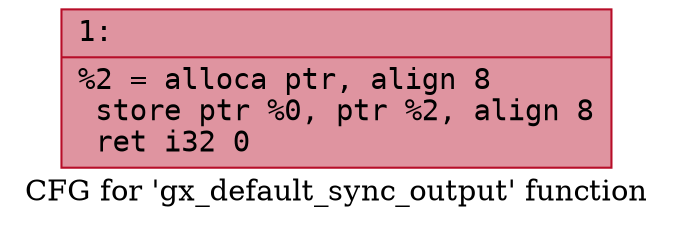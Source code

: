 digraph "CFG for 'gx_default_sync_output' function" {
	label="CFG for 'gx_default_sync_output' function";

	Node0x60000005fb60 [shape=record,color="#b70d28ff", style=filled, fillcolor="#b70d2870" fontname="Courier",label="{1:\l|  %2 = alloca ptr, align 8\l  store ptr %0, ptr %2, align 8\l  ret i32 0\l}"];
}
